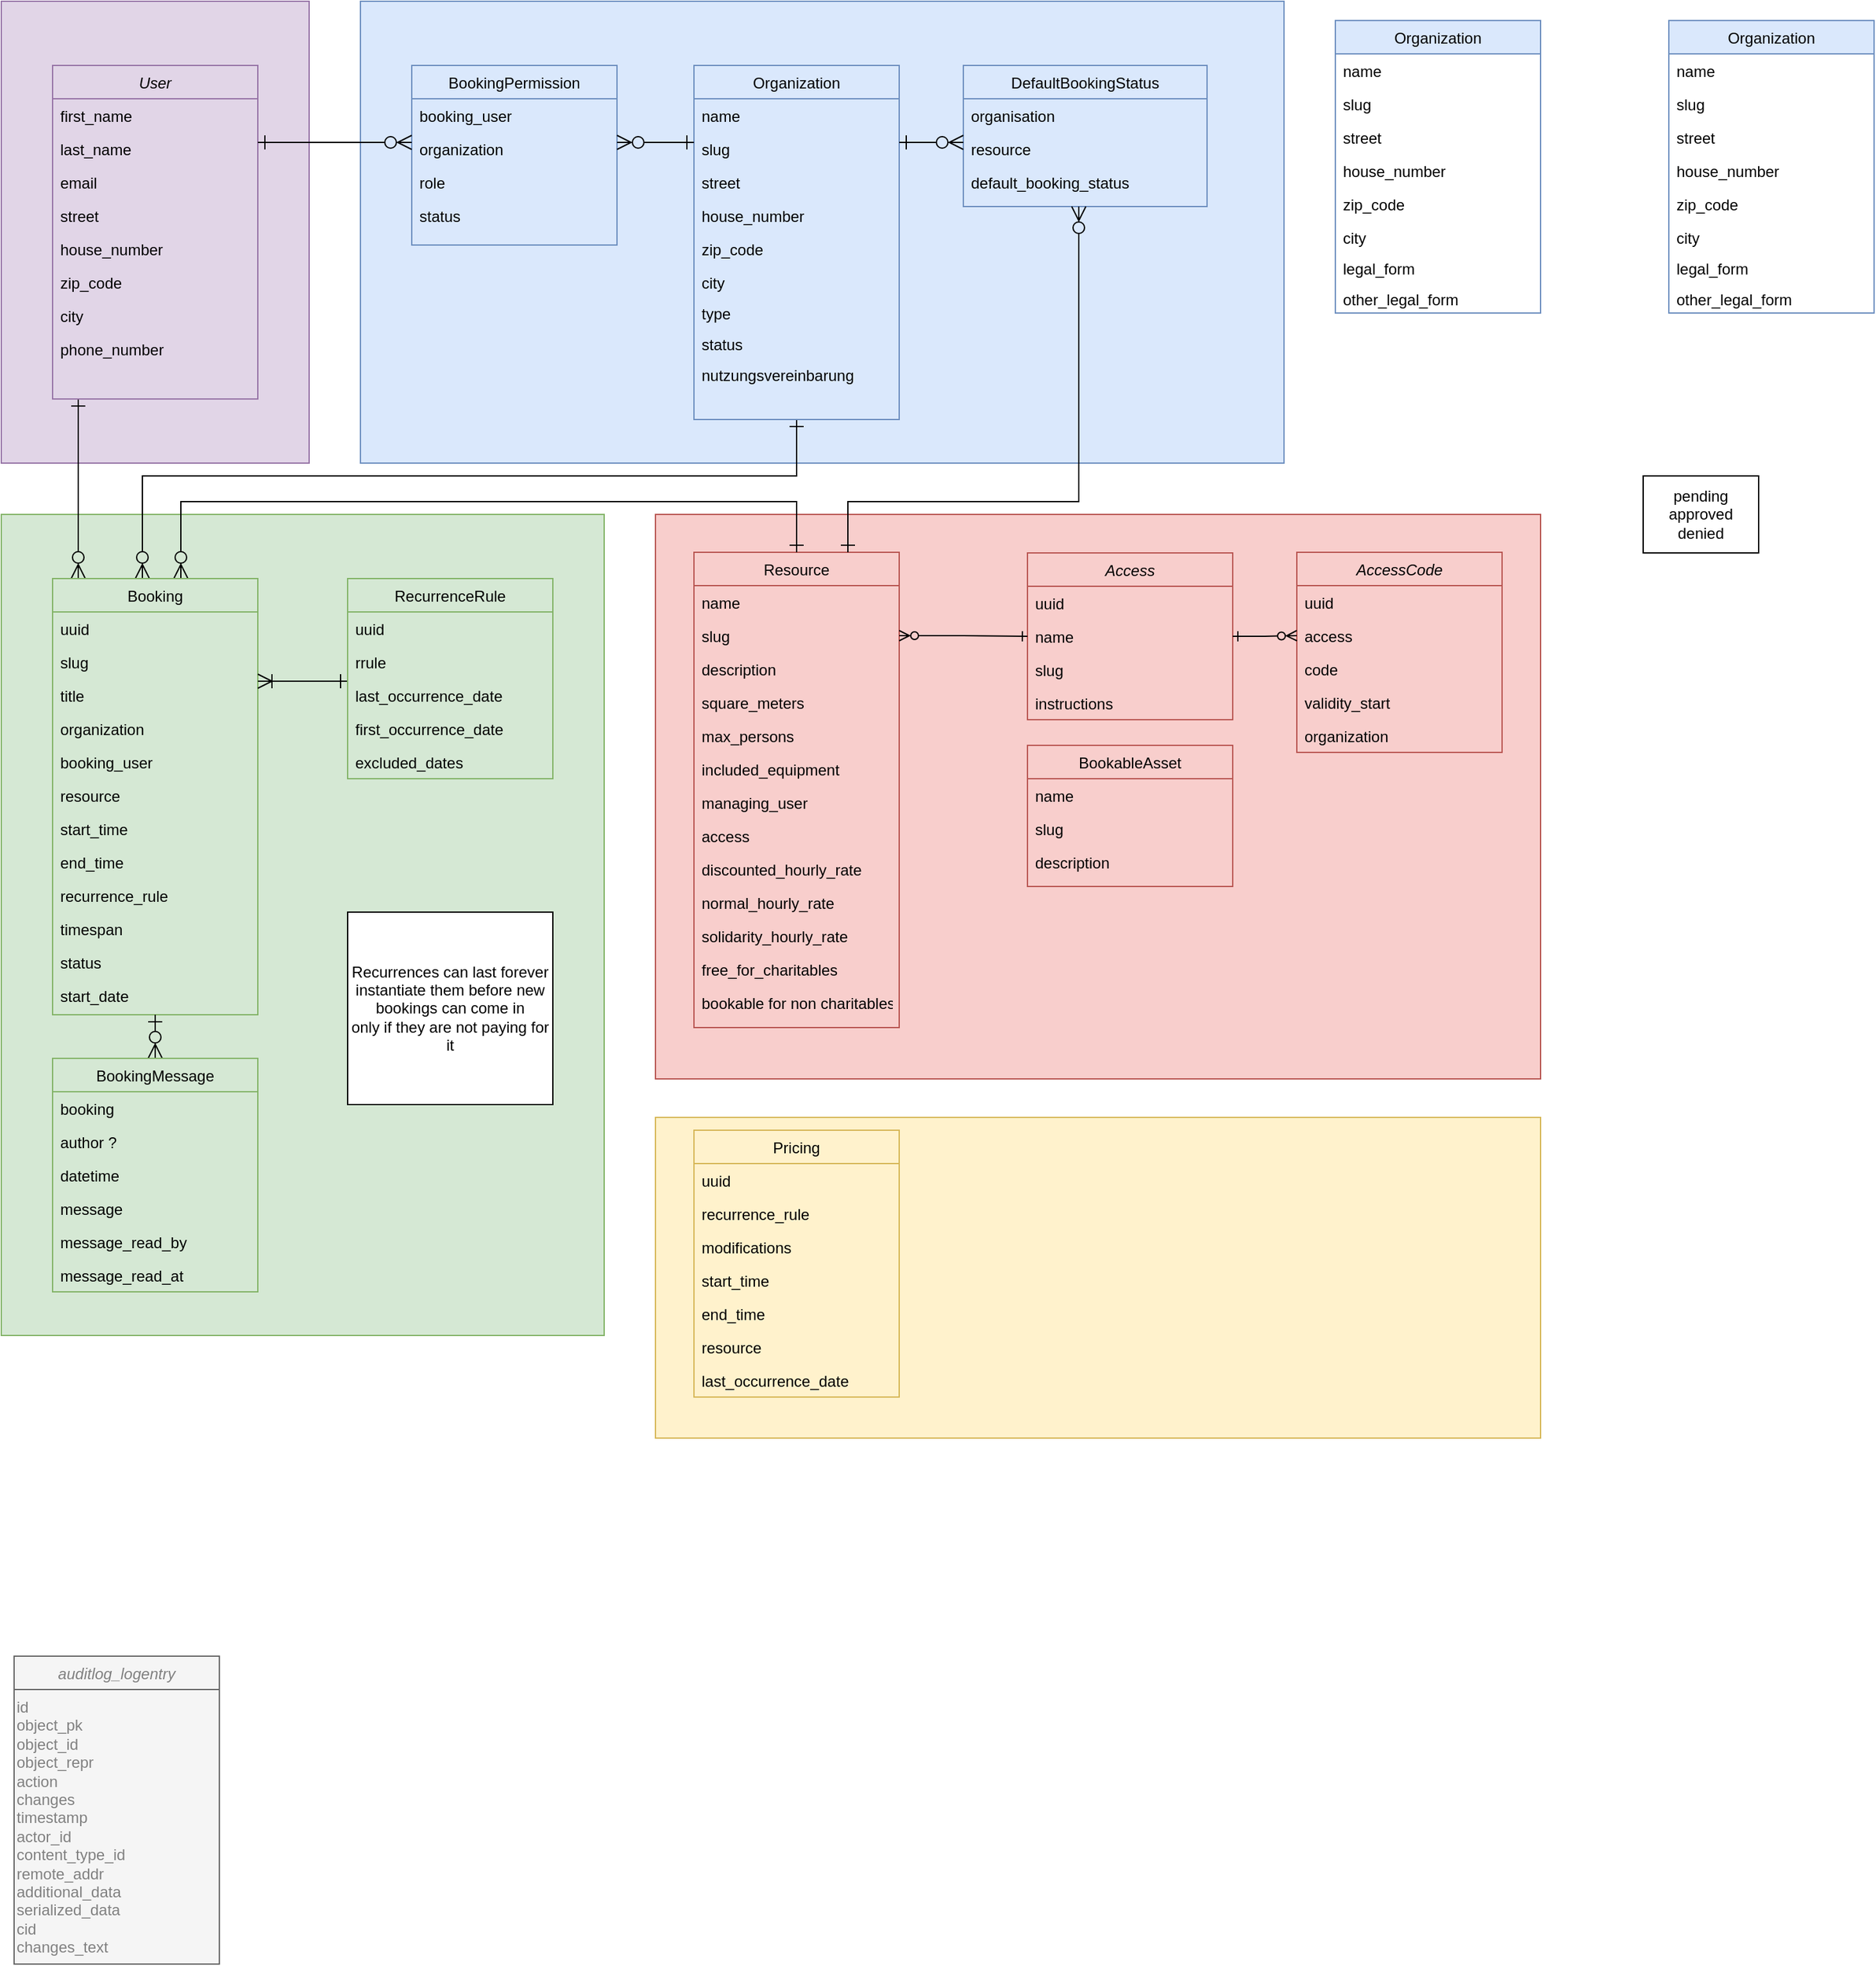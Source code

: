 <mxfile version="24.7.5">
  <diagram id="C5RBs43oDa-KdzZeNtuy" name="Page-1">
    <mxGraphModel dx="1604" dy="2012" grid="1" gridSize="10" guides="1" tooltips="1" connect="1" arrows="1" fold="1" page="1" pageScale="1" pageWidth="827" pageHeight="1169" math="0" shadow="0">
      <root>
        <mxCell id="WIyWlLk6GJQsqaUBKTNV-0" />
        <mxCell id="WIyWlLk6GJQsqaUBKTNV-1" parent="WIyWlLk6GJQsqaUBKTNV-0" />
        <mxCell id="gUlCqIXP9JMITf5L6wOI-34" value="" style="rounded=0;whiteSpace=wrap;html=1;fillColor=#dae8fc;strokeColor=#6c8ebf;" parent="WIyWlLk6GJQsqaUBKTNV-1" vertex="1">
          <mxGeometry x="360" y="-80" width="720" height="360" as="geometry" />
        </mxCell>
        <mxCell id="-uLNadK9ndLGcvB0rP6w-39" value="" style="whiteSpace=wrap;html=1;fillColor=#f8cecc;strokeColor=#b85450;" parent="WIyWlLk6GJQsqaUBKTNV-1" vertex="1">
          <mxGeometry x="590" y="320" width="690" height="440" as="geometry" />
        </mxCell>
        <mxCell id="gUlCqIXP9JMITf5L6wOI-33" value="" style="rounded=0;whiteSpace=wrap;html=1;fillColor=#e1d5e7;strokeColor=#9673a6;" parent="WIyWlLk6GJQsqaUBKTNV-1" vertex="1">
          <mxGeometry x="80" y="-80" width="240" height="360" as="geometry" />
        </mxCell>
        <mxCell id="gUlCqIXP9JMITf5L6wOI-31" value="" style="rounded=0;whiteSpace=wrap;html=1;fillColor=#d5e8d4;strokeColor=#82b366;" parent="WIyWlLk6GJQsqaUBKTNV-1" vertex="1">
          <mxGeometry x="80" y="320" width="470" height="640" as="geometry" />
        </mxCell>
        <mxCell id="dj7xR85I6lhgWHyXkmVj-39" style="edgeStyle=orthogonalEdgeStyle;rounded=0;orthogonalLoop=1;jettySize=auto;html=1;startArrow=ERone;startFill=0;endArrow=ERzeroToMany;endFill=0;endSize=9;startSize=9;" parent="WIyWlLk6GJQsqaUBKTNV-1" source="zkfFHV4jXpPFQw0GAbJ--0" target="P9tfZdVA_Q1qab-0Jz63-0" edge="1">
          <mxGeometry relative="1" as="geometry">
            <Array as="points">
              <mxPoint x="140" y="290" />
              <mxPoint x="140" y="290" />
            </Array>
            <mxPoint x="80" y="637" as="targetPoint" />
          </mxGeometry>
        </mxCell>
        <mxCell id="zkfFHV4jXpPFQw0GAbJ--0" value="User" style="swimlane;fontStyle=2;align=center;verticalAlign=top;childLayout=stackLayout;horizontal=1;startSize=26;horizontalStack=0;resizeParent=1;resizeLast=0;collapsible=1;marginBottom=0;rounded=0;shadow=0;strokeWidth=1;fillColor=#e1d5e7;strokeColor=#9673a6;" parent="WIyWlLk6GJQsqaUBKTNV-1" vertex="1">
          <mxGeometry x="120" y="-30" width="160" height="260" as="geometry">
            <mxRectangle x="230" y="140" width="160" height="26" as="alternateBounds" />
          </mxGeometry>
        </mxCell>
        <mxCell id="zkfFHV4jXpPFQw0GAbJ--1" value="first_name" style="text;align=left;verticalAlign=top;spacingLeft=4;spacingRight=4;overflow=hidden;rotatable=0;points=[[0,0.5],[1,0.5]];portConstraint=eastwest;" parent="zkfFHV4jXpPFQw0GAbJ--0" vertex="1">
          <mxGeometry y="26" width="160" height="26" as="geometry" />
        </mxCell>
        <mxCell id="zkfFHV4jXpPFQw0GAbJ--2" value="last_name" style="text;align=left;verticalAlign=top;spacingLeft=4;spacingRight=4;overflow=hidden;rotatable=0;points=[[0,0.5],[1,0.5]];portConstraint=eastwest;rounded=0;shadow=0;html=0;" parent="zkfFHV4jXpPFQw0GAbJ--0" vertex="1">
          <mxGeometry y="52" width="160" height="26" as="geometry" />
        </mxCell>
        <mxCell id="zkfFHV4jXpPFQw0GAbJ--3" value="email" style="text;align=left;verticalAlign=top;spacingLeft=4;spacingRight=4;overflow=hidden;rotatable=0;points=[[0,0.5],[1,0.5]];portConstraint=eastwest;rounded=0;shadow=0;html=0;" parent="zkfFHV4jXpPFQw0GAbJ--0" vertex="1">
          <mxGeometry y="78" width="160" height="26" as="geometry" />
        </mxCell>
        <mxCell id="gUlCqIXP9JMITf5L6wOI-23" value="street" style="text;align=left;verticalAlign=top;spacingLeft=4;spacingRight=4;overflow=hidden;rotatable=0;points=[[0,0.5],[1,0.5]];portConstraint=eastwest;rounded=0;shadow=0;html=0;" parent="zkfFHV4jXpPFQw0GAbJ--0" vertex="1">
          <mxGeometry y="104" width="160" height="26" as="geometry" />
        </mxCell>
        <mxCell id="gUlCqIXP9JMITf5L6wOI-22" value="house_number" style="text;align=left;verticalAlign=top;spacingLeft=4;spacingRight=4;overflow=hidden;rotatable=0;points=[[0,0.5],[1,0.5]];portConstraint=eastwest;rounded=0;shadow=0;html=0;" parent="zkfFHV4jXpPFQw0GAbJ--0" vertex="1">
          <mxGeometry y="130" width="160" height="26" as="geometry" />
        </mxCell>
        <mxCell id="gUlCqIXP9JMITf5L6wOI-24" value="zip_code" style="text;align=left;verticalAlign=top;spacingLeft=4;spacingRight=4;overflow=hidden;rotatable=0;points=[[0,0.5],[1,0.5]];portConstraint=eastwest;rounded=0;shadow=0;html=0;" parent="zkfFHV4jXpPFQw0GAbJ--0" vertex="1">
          <mxGeometry y="156" width="160" height="26" as="geometry" />
        </mxCell>
        <mxCell id="gUlCqIXP9JMITf5L6wOI-25" value="city" style="text;align=left;verticalAlign=top;spacingLeft=4;spacingRight=4;overflow=hidden;rotatable=0;points=[[0,0.5],[1,0.5]];portConstraint=eastwest;rounded=0;shadow=0;html=0;" parent="zkfFHV4jXpPFQw0GAbJ--0" vertex="1">
          <mxGeometry y="182" width="160" height="26" as="geometry" />
        </mxCell>
        <mxCell id="gUlCqIXP9JMITf5L6wOI-29" value="phone_number" style="text;align=left;verticalAlign=top;spacingLeft=4;spacingRight=4;overflow=hidden;rotatable=0;points=[[0,0.5],[1,0.5]];portConstraint=eastwest;rounded=0;shadow=0;html=0;" parent="zkfFHV4jXpPFQw0GAbJ--0" vertex="1">
          <mxGeometry y="208" width="160" height="26" as="geometry" />
        </mxCell>
        <mxCell id="gUlCqIXP9JMITf5L6wOI-28" style="edgeStyle=orthogonalEdgeStyle;rounded=0;orthogonalLoop=1;jettySize=auto;html=1;startArrow=ERone;startFill=0;endArrow=ERzeroToMany;endFill=0;endSize=9;startSize=9;exitX=0.5;exitY=1;exitDx=0;exitDy=0;" parent="WIyWlLk6GJQsqaUBKTNV-1" source="zkfFHV4jXpPFQw0GAbJ--17" target="P9tfZdVA_Q1qab-0Jz63-0" edge="1">
          <mxGeometry relative="1" as="geometry">
            <Array as="points">
              <mxPoint x="700" y="290" />
              <mxPoint x="190" y="290" />
            </Array>
            <mxPoint x="690" y="230" as="sourcePoint" />
            <mxPoint x="300" y="430.059" as="targetPoint" />
          </mxGeometry>
        </mxCell>
        <mxCell id="zkfFHV4jXpPFQw0GAbJ--17" value="Organization" style="swimlane;fontStyle=0;align=center;verticalAlign=top;childLayout=stackLayout;horizontal=1;startSize=26;horizontalStack=0;resizeParent=1;resizeLast=0;collapsible=1;marginBottom=0;rounded=0;shadow=0;strokeWidth=1;fillColor=#dae8fc;strokeColor=#6c8ebf;" parent="WIyWlLk6GJQsqaUBKTNV-1" vertex="1">
          <mxGeometry x="620" y="-30" width="160" height="276" as="geometry">
            <mxRectangle x="550" y="140" width="160" height="26" as="alternateBounds" />
          </mxGeometry>
        </mxCell>
        <mxCell id="zkfFHV4jXpPFQw0GAbJ--18" value="name" style="text;align=left;verticalAlign=top;spacingLeft=4;spacingRight=4;overflow=hidden;rotatable=0;points=[[0,0.5],[1,0.5]];portConstraint=eastwest;" parent="zkfFHV4jXpPFQw0GAbJ--17" vertex="1">
          <mxGeometry y="26" width="160" height="26" as="geometry" />
        </mxCell>
        <mxCell id="zkfFHV4jXpPFQw0GAbJ--19" value="slug" style="text;align=left;verticalAlign=top;spacingLeft=4;spacingRight=4;overflow=hidden;rotatable=0;points=[[0,0.5],[1,0.5]];portConstraint=eastwest;rounded=0;shadow=0;html=0;" parent="zkfFHV4jXpPFQw0GAbJ--17" vertex="1">
          <mxGeometry y="52" width="160" height="26" as="geometry" />
        </mxCell>
        <mxCell id="zkfFHV4jXpPFQw0GAbJ--20" value="street" style="text;align=left;verticalAlign=top;spacingLeft=4;spacingRight=4;overflow=hidden;rotatable=0;points=[[0,0.5],[1,0.5]];portConstraint=eastwest;rounded=0;shadow=0;html=0;" parent="zkfFHV4jXpPFQw0GAbJ--17" vertex="1">
          <mxGeometry y="78" width="160" height="26" as="geometry" />
        </mxCell>
        <mxCell id="zkfFHV4jXpPFQw0GAbJ--21" value="house_number" style="text;align=left;verticalAlign=top;spacingLeft=4;spacingRight=4;overflow=hidden;rotatable=0;points=[[0,0.5],[1,0.5]];portConstraint=eastwest;rounded=0;shadow=0;html=0;" parent="zkfFHV4jXpPFQw0GAbJ--17" vertex="1">
          <mxGeometry y="104" width="160" height="26" as="geometry" />
        </mxCell>
        <mxCell id="zkfFHV4jXpPFQw0GAbJ--22" value="zip_code" style="text;align=left;verticalAlign=top;spacingLeft=4;spacingRight=4;overflow=hidden;rotatable=0;points=[[0,0.5],[1,0.5]];portConstraint=eastwest;rounded=0;shadow=0;html=0;" parent="zkfFHV4jXpPFQw0GAbJ--17" vertex="1">
          <mxGeometry y="130" width="160" height="26" as="geometry" />
        </mxCell>
        <mxCell id="zkfFHV4jXpPFQw0GAbJ--24" value="city" style="text;align=left;verticalAlign=top;spacingLeft=4;spacingRight=4;overflow=hidden;rotatable=0;points=[[0,0.5],[1,0.5]];portConstraint=eastwest;" parent="zkfFHV4jXpPFQw0GAbJ--17" vertex="1">
          <mxGeometry y="156" width="160" height="24" as="geometry" />
        </mxCell>
        <mxCell id="gUlCqIXP9JMITf5L6wOI-27" value="type" style="text;align=left;verticalAlign=top;spacingLeft=4;spacingRight=4;overflow=hidden;rotatable=0;points=[[0,0.5],[1,0.5]];portConstraint=eastwest;" parent="zkfFHV4jXpPFQw0GAbJ--17" vertex="1">
          <mxGeometry y="180" width="160" height="24" as="geometry" />
        </mxCell>
        <mxCell id="fr3Y-sPQw4IuHYkbtV4q-29" value="status" style="text;align=left;verticalAlign=top;spacingLeft=4;spacingRight=4;overflow=hidden;rotatable=0;points=[[0,0.5],[1,0.5]];portConstraint=eastwest;" parent="zkfFHV4jXpPFQw0GAbJ--17" vertex="1">
          <mxGeometry y="204" width="160" height="24" as="geometry" />
        </mxCell>
        <mxCell id="fr3Y-sPQw4IuHYkbtV4q-41" value="nutzungsvereinbarung" style="text;align=left;verticalAlign=top;spacingLeft=4;spacingRight=4;overflow=hidden;rotatable=0;points=[[0,0.5],[1,0.5]];portConstraint=eastwest;" parent="zkfFHV4jXpPFQw0GAbJ--17" vertex="1">
          <mxGeometry y="228" width="160" height="24" as="geometry" />
        </mxCell>
        <mxCell id="dj7xR85I6lhgWHyXkmVj-20" value="Resource" style="swimlane;fontStyle=0;align=center;verticalAlign=top;childLayout=stackLayout;horizontal=1;startSize=26;horizontalStack=0;resizeParent=1;resizeLast=0;collapsible=1;marginBottom=0;rounded=0;shadow=0;strokeWidth=1;fillColor=#f8cecc;strokeColor=#b85450;" parent="WIyWlLk6GJQsqaUBKTNV-1" vertex="1">
          <mxGeometry x="620" y="349.5" width="160" height="370.5" as="geometry">
            <mxRectangle x="600" y="599" width="160" height="26" as="alternateBounds" />
          </mxGeometry>
        </mxCell>
        <mxCell id="dj7xR85I6lhgWHyXkmVj-21" value="name" style="text;align=left;verticalAlign=top;spacingLeft=4;spacingRight=4;overflow=hidden;rotatable=0;points=[[0,0.5],[1,0.5]];portConstraint=eastwest;" parent="dj7xR85I6lhgWHyXkmVj-20" vertex="1">
          <mxGeometry y="26" width="160" height="26" as="geometry" />
        </mxCell>
        <mxCell id="dj7xR85I6lhgWHyXkmVj-22" value="slug" style="text;align=left;verticalAlign=top;spacingLeft=4;spacingRight=4;overflow=hidden;rotatable=0;points=[[0,0.5],[1,0.5]];portConstraint=eastwest;rounded=0;shadow=0;html=0;" parent="dj7xR85I6lhgWHyXkmVj-20" vertex="1">
          <mxGeometry y="52" width="160" height="26" as="geometry" />
        </mxCell>
        <mxCell id="dj7xR85I6lhgWHyXkmVj-23" value="description" style="text;align=left;verticalAlign=top;spacingLeft=4;spacingRight=4;overflow=hidden;rotatable=0;points=[[0,0.5],[1,0.5]];portConstraint=eastwest;rounded=0;shadow=0;html=0;" parent="dj7xR85I6lhgWHyXkmVj-20" vertex="1">
          <mxGeometry y="78" width="160" height="26" as="geometry" />
        </mxCell>
        <mxCell id="dj7xR85I6lhgWHyXkmVj-24" value="square_meters" style="text;align=left;verticalAlign=top;spacingLeft=4;spacingRight=4;overflow=hidden;rotatable=0;points=[[0,0.5],[1,0.5]];portConstraint=eastwest;rounded=0;shadow=0;html=0;" parent="dj7xR85I6lhgWHyXkmVj-20" vertex="1">
          <mxGeometry y="104" width="160" height="26" as="geometry" />
        </mxCell>
        <mxCell id="dj7xR85I6lhgWHyXkmVj-25" value="max_persons" style="text;align=left;verticalAlign=top;spacingLeft=4;spacingRight=4;overflow=hidden;rotatable=0;points=[[0,0.5],[1,0.5]];portConstraint=eastwest;rounded=0;shadow=0;html=0;" parent="dj7xR85I6lhgWHyXkmVj-20" vertex="1">
          <mxGeometry y="130" width="160" height="26" as="geometry" />
        </mxCell>
        <mxCell id="dj7xR85I6lhgWHyXkmVj-28" value="included_equipment" style="text;align=left;verticalAlign=top;spacingLeft=4;spacingRight=4;overflow=hidden;rotatable=0;points=[[0,0.5],[1,0.5]];portConstraint=eastwest;rounded=0;shadow=0;html=0;" parent="dj7xR85I6lhgWHyXkmVj-20" vertex="1">
          <mxGeometry y="156" width="160" height="26" as="geometry" />
        </mxCell>
        <mxCell id="-uLNadK9ndLGcvB0rP6w-21" value="managing_user" style="text;align=left;verticalAlign=top;spacingLeft=4;spacingRight=4;overflow=hidden;rotatable=0;points=[[0,0.5],[1,0.5]];portConstraint=eastwest;rounded=0;shadow=0;html=0;" parent="dj7xR85I6lhgWHyXkmVj-20" vertex="1">
          <mxGeometry y="182" width="160" height="26" as="geometry" />
        </mxCell>
        <mxCell id="rxRnAsuAhRizY2Do72dV-26" value="access" style="text;align=left;verticalAlign=top;spacingLeft=4;spacingRight=4;overflow=hidden;rotatable=0;points=[[0,0.5],[1,0.5]];portConstraint=eastwest;rounded=0;shadow=0;html=0;" parent="dj7xR85I6lhgWHyXkmVj-20" vertex="1">
          <mxGeometry y="208" width="160" height="26" as="geometry" />
        </mxCell>
        <mxCell id="4ImAAEsBANH0iSqSUmN2-31" value="discounted_hourly_rate" style="text;align=left;verticalAlign=top;spacingLeft=4;spacingRight=4;overflow=hidden;rotatable=0;points=[[0,0.5],[1,0.5]];portConstraint=eastwest;rounded=0;shadow=0;html=0;" parent="dj7xR85I6lhgWHyXkmVj-20" vertex="1">
          <mxGeometry y="234" width="160" height="26" as="geometry" />
        </mxCell>
        <mxCell id="4ImAAEsBANH0iSqSUmN2-30" value="normal_hourly_rate" style="text;align=left;verticalAlign=top;spacingLeft=4;spacingRight=4;overflow=hidden;rotatable=0;points=[[0,0.5],[1,0.5]];portConstraint=eastwest;rounded=0;shadow=0;html=0;" parent="dj7xR85I6lhgWHyXkmVj-20" vertex="1">
          <mxGeometry y="260" width="160" height="26" as="geometry" />
        </mxCell>
        <mxCell id="4ImAAEsBANH0iSqSUmN2-29" value="solidarity_hourly_rate" style="text;align=left;verticalAlign=top;spacingLeft=4;spacingRight=4;overflow=hidden;rotatable=0;points=[[0,0.5],[1,0.5]];portConstraint=eastwest;rounded=0;shadow=0;html=0;" parent="dj7xR85I6lhgWHyXkmVj-20" vertex="1">
          <mxGeometry y="286" width="160" height="26" as="geometry" />
        </mxCell>
        <mxCell id="4ImAAEsBANH0iSqSUmN2-33" value="free_for_charitables" style="text;align=left;verticalAlign=top;spacingLeft=4;spacingRight=4;overflow=hidden;rotatable=0;points=[[0,0.5],[1,0.5]];portConstraint=eastwest;rounded=0;shadow=0;html=0;" parent="dj7xR85I6lhgWHyXkmVj-20" vertex="1">
          <mxGeometry y="312" width="160" height="26" as="geometry" />
        </mxCell>
        <mxCell id="4ImAAEsBANH0iSqSUmN2-34" value="bookable for non charitables" style="text;align=left;verticalAlign=top;spacingLeft=4;spacingRight=4;overflow=hidden;rotatable=0;points=[[0,0.5],[1,0.5]];portConstraint=eastwest;rounded=0;shadow=0;html=0;" parent="dj7xR85I6lhgWHyXkmVj-20" vertex="1">
          <mxGeometry y="338" width="160" height="26" as="geometry" />
        </mxCell>
        <mxCell id="dj7xR85I6lhgWHyXkmVj-30" style="edgeStyle=orthogonalEdgeStyle;rounded=0;orthogonalLoop=1;jettySize=auto;html=1;startArrow=ERzeroToMany;startFill=0;endArrow=ERone;endFill=0;endSize=9;startSize=9;" parent="WIyWlLk6GJQsqaUBKTNV-1" source="P9tfZdVA_Q1qab-0Jz63-0" target="dj7xR85I6lhgWHyXkmVj-20" edge="1">
          <mxGeometry relative="1" as="geometry">
            <mxPoint x="480" y="689" as="sourcePoint" />
            <Array as="points">
              <mxPoint x="220" y="310" />
            </Array>
            <mxPoint x="920" y="-70" as="targetPoint" />
          </mxGeometry>
        </mxCell>
        <mxCell id="16" value="auditlog_logentry" style="swimlane;fontStyle=2;align=center;verticalAlign=top;childLayout=stackLayout;horizontal=1;startSize=26;horizontalStack=0;resizeParent=1;resizeLast=0;collapsible=1;marginBottom=0;rounded=0;shadow=0;strokeWidth=1;fillColor=#f5f5f5;strokeColor=#666666;fontColor=#808080;" parent="WIyWlLk6GJQsqaUBKTNV-1" vertex="1">
          <mxGeometry x="90" y="1210" width="160" height="240" as="geometry">
            <mxRectangle x="230" y="140" width="160" height="26" as="alternateBounds" />
          </mxGeometry>
        </mxCell>
        <mxCell id="20" value="id&#xa;object_pk&#xa;object_id&#xa;object_repr&#xa;action&#xa;changes&#xa;timestamp&#xa;actor_id&#xa;content_type_id&#xa;remote_addr&#xa;additional_data&#xa;serialized_data&#xa;cid&#xa;changes_text" style="text;whiteSpace=wrap;fillColor=#f5f5f5;fontColor=#808080;strokeColor=#666666;" parent="16" vertex="1">
          <mxGeometry y="26" width="160" height="214" as="geometry" />
        </mxCell>
        <mxCell id="P9tfZdVA_Q1qab-0Jz63-0" value="Booking" style="swimlane;fontStyle=0;align=center;verticalAlign=top;childLayout=stackLayout;horizontal=1;startSize=26;horizontalStack=0;resizeParent=1;resizeLast=0;collapsible=1;marginBottom=0;rounded=0;shadow=0;strokeWidth=1;fillColor=#d5e8d4;strokeColor=#82b366;" parent="WIyWlLk6GJQsqaUBKTNV-1" vertex="1">
          <mxGeometry x="120" y="370" width="160" height="340" as="geometry">
            <mxRectangle x="550" y="140" width="160" height="26" as="alternateBounds" />
          </mxGeometry>
        </mxCell>
        <mxCell id="P9tfZdVA_Q1qab-0Jz63-1" value="uuid" style="text;align=left;verticalAlign=top;spacingLeft=4;spacingRight=4;overflow=hidden;rotatable=0;points=[[0,0.5],[1,0.5]];portConstraint=eastwest;" parent="P9tfZdVA_Q1qab-0Jz63-0" vertex="1">
          <mxGeometry y="26" width="160" height="26" as="geometry" />
        </mxCell>
        <mxCell id="162lV3v6BoIrxy8x_6K8-25" value="slug" style="text;align=left;verticalAlign=top;spacingLeft=4;spacingRight=4;overflow=hidden;rotatable=0;points=[[0,0.5],[1,0.5]];portConstraint=eastwest;" parent="P9tfZdVA_Q1qab-0Jz63-0" vertex="1">
          <mxGeometry y="52" width="160" height="26" as="geometry" />
        </mxCell>
        <mxCell id="P9tfZdVA_Q1qab-0Jz63-2" value="title" style="text;align=left;verticalAlign=top;spacingLeft=4;spacingRight=4;overflow=hidden;rotatable=0;points=[[0,0.5],[1,0.5]];portConstraint=eastwest;" parent="P9tfZdVA_Q1qab-0Jz63-0" vertex="1">
          <mxGeometry y="78" width="160" height="26" as="geometry" />
        </mxCell>
        <mxCell id="P9tfZdVA_Q1qab-0Jz63-3" value="organization" style="text;align=left;verticalAlign=top;spacingLeft=4;spacingRight=4;overflow=hidden;rotatable=0;points=[[0,0.5],[1,0.5]];portConstraint=eastwest;" parent="P9tfZdVA_Q1qab-0Jz63-0" vertex="1">
          <mxGeometry y="104" width="160" height="26" as="geometry" />
        </mxCell>
        <mxCell id="P9tfZdVA_Q1qab-0Jz63-4" value="booking_user" style="text;align=left;verticalAlign=top;spacingLeft=4;spacingRight=4;overflow=hidden;rotatable=0;points=[[0,0.5],[1,0.5]];portConstraint=eastwest;" parent="P9tfZdVA_Q1qab-0Jz63-0" vertex="1">
          <mxGeometry y="130" width="160" height="26" as="geometry" />
        </mxCell>
        <mxCell id="DHsyRq-7OZb0GiJfyIvF-25" value="resource" style="text;align=left;verticalAlign=top;spacingLeft=4;spacingRight=4;overflow=hidden;rotatable=0;points=[[0,0.5],[1,0.5]];portConstraint=eastwest;" parent="P9tfZdVA_Q1qab-0Jz63-0" vertex="1">
          <mxGeometry y="156" width="160" height="26" as="geometry" />
        </mxCell>
        <mxCell id="DHsyRq-7OZb0GiJfyIvF-22" value="start_time" style="text;align=left;verticalAlign=top;spacingLeft=4;spacingRight=4;overflow=hidden;rotatable=0;points=[[0,0.5],[1,0.5]];portConstraint=eastwest;" parent="P9tfZdVA_Q1qab-0Jz63-0" vertex="1">
          <mxGeometry y="182" width="160" height="26" as="geometry" />
        </mxCell>
        <mxCell id="DHsyRq-7OZb0GiJfyIvF-28" value="end_time" style="text;align=left;verticalAlign=top;spacingLeft=4;spacingRight=4;overflow=hidden;rotatable=0;points=[[0,0.5],[1,0.5]];portConstraint=eastwest;" parent="P9tfZdVA_Q1qab-0Jz63-0" vertex="1">
          <mxGeometry y="208" width="160" height="26" as="geometry" />
        </mxCell>
        <mxCell id="DHsyRq-7OZb0GiJfyIvF-27" value="recurrence_rule" style="text;align=left;verticalAlign=top;spacingLeft=4;spacingRight=4;overflow=hidden;rotatable=0;points=[[0,0.5],[1,0.5]];portConstraint=eastwest;" parent="P9tfZdVA_Q1qab-0Jz63-0" vertex="1">
          <mxGeometry y="234" width="160" height="26" as="geometry" />
        </mxCell>
        <mxCell id="P9tfZdVA_Q1qab-0Jz63-12" value="timespan" style="text;align=left;verticalAlign=top;spacingLeft=4;spacingRight=4;overflow=hidden;rotatable=0;points=[[0,0.5],[1,0.5]];portConstraint=eastwest;rounded=0;shadow=0;html=0;" parent="P9tfZdVA_Q1qab-0Jz63-0" vertex="1">
          <mxGeometry y="260" width="160" height="26" as="geometry" />
        </mxCell>
        <mxCell id="P9tfZdVA_Q1qab-0Jz63-16" value="status&#xa;" style="text;align=left;verticalAlign=top;spacingLeft=4;spacingRight=4;overflow=hidden;rotatable=0;points=[[0,0.5],[1,0.5]];portConstraint=eastwest;rounded=0;shadow=0;html=0;" parent="P9tfZdVA_Q1qab-0Jz63-0" vertex="1">
          <mxGeometry y="286" width="160" height="26" as="geometry" />
        </mxCell>
        <mxCell id="162lV3v6BoIrxy8x_6K8-20" value="start_date" style="text;align=left;verticalAlign=top;spacingLeft=4;spacingRight=4;overflow=hidden;rotatable=0;points=[[0,0.5],[1,0.5]];portConstraint=eastwest;rounded=0;shadow=0;html=0;" parent="P9tfZdVA_Q1qab-0Jz63-0" vertex="1">
          <mxGeometry y="312" width="160" height="26" as="geometry" />
        </mxCell>
        <mxCell id="14" style="edgeStyle=orthogonalEdgeStyle;rounded=0;orthogonalLoop=1;jettySize=auto;html=1;startArrow=ERzeroToMany;startFill=0;endArrow=ERone;endFill=0;endSize=9;startSize=9;" parent="WIyWlLk6GJQsqaUBKTNV-1" source="dj7xR85I6lhgWHyXkmVj-100" target="P9tfZdVA_Q1qab-0Jz63-0" edge="1">
          <mxGeometry relative="1" as="geometry">
            <mxPoint x="480" y="706.41" as="sourcePoint" />
            <mxPoint x="636.16" y="330.0" as="targetPoint" />
            <Array as="points">
              <mxPoint x="180" y="630" />
              <mxPoint x="180" y="630" />
            </Array>
          </mxGeometry>
        </mxCell>
        <mxCell id="gUlCqIXP9JMITf5L6wOI-32" value="" style="edgeStyle=orthogonalEdgeStyle;rounded=0;orthogonalLoop=1;jettySize=auto;html=1;startArrow=ERoneToMany;startFill=0;endArrow=ERone;endFill=0;endSize=9;startSize=9;" parent="WIyWlLk6GJQsqaUBKTNV-1" source="P9tfZdVA_Q1qab-0Jz63-0" target="rxRnAsuAhRizY2Do72dV-41" edge="1">
          <mxGeometry relative="1" as="geometry">
            <mxPoint x="480" y="715" as="sourcePoint" />
            <mxPoint x="360" y="565" as="targetPoint" />
            <Array as="points">
              <mxPoint x="300" y="450" />
              <mxPoint x="300" y="450" />
            </Array>
          </mxGeometry>
        </mxCell>
        <mxCell id="dj7xR85I6lhgWHyXkmVj-100" value="BookingMessage" style="swimlane;fontStyle=0;align=center;verticalAlign=top;childLayout=stackLayout;horizontal=1;startSize=26;horizontalStack=0;resizeParent=1;resizeLast=0;collapsible=1;marginBottom=0;rounded=0;shadow=0;strokeWidth=1;fillColor=#d5e8d4;strokeColor=#82b366;" parent="WIyWlLk6GJQsqaUBKTNV-1" vertex="1">
          <mxGeometry x="120" y="744" width="160" height="182" as="geometry">
            <mxRectangle x="550" y="140" width="160" height="26" as="alternateBounds" />
          </mxGeometry>
        </mxCell>
        <mxCell id="dj7xR85I6lhgWHyXkmVj-101" value="booking" style="text;align=left;verticalAlign=top;spacingLeft=4;spacingRight=4;overflow=hidden;rotatable=0;points=[[0,0.5],[1,0.5]];portConstraint=eastwest;" parent="dj7xR85I6lhgWHyXkmVj-100" vertex="1">
          <mxGeometry y="26" width="160" height="26" as="geometry" />
        </mxCell>
        <mxCell id="dj7xR85I6lhgWHyXkmVj-102" value="author ?" style="text;align=left;verticalAlign=top;spacingLeft=4;spacingRight=4;overflow=hidden;rotatable=0;points=[[0,0.5],[1,0.5]];portConstraint=eastwest;rounded=0;shadow=0;html=0;" parent="dj7xR85I6lhgWHyXkmVj-100" vertex="1">
          <mxGeometry y="52" width="160" height="26" as="geometry" />
        </mxCell>
        <mxCell id="dj7xR85I6lhgWHyXkmVj-103" value="datetime" style="text;align=left;verticalAlign=top;spacingLeft=4;spacingRight=4;overflow=hidden;rotatable=0;points=[[0,0.5],[1,0.5]];portConstraint=eastwest;rounded=0;shadow=0;html=0;" parent="dj7xR85I6lhgWHyXkmVj-100" vertex="1">
          <mxGeometry y="78" width="160" height="26" as="geometry" />
        </mxCell>
        <mxCell id="dj7xR85I6lhgWHyXkmVj-104" value="message" style="text;align=left;verticalAlign=top;spacingLeft=4;spacingRight=4;overflow=hidden;rotatable=0;points=[[0,0.5],[1,0.5]];portConstraint=eastwest;rounded=0;shadow=0;html=0;" parent="dj7xR85I6lhgWHyXkmVj-100" vertex="1">
          <mxGeometry y="104" width="160" height="26" as="geometry" />
        </mxCell>
        <mxCell id="162lV3v6BoIrxy8x_6K8-24" value="message_read_by" style="text;align=left;verticalAlign=top;spacingLeft=4;spacingRight=4;overflow=hidden;rotatable=0;points=[[0,0.5],[1,0.5]];portConstraint=eastwest;rounded=0;shadow=0;html=0;" parent="dj7xR85I6lhgWHyXkmVj-100" vertex="1">
          <mxGeometry y="130" width="160" height="26" as="geometry" />
        </mxCell>
        <mxCell id="162lV3v6BoIrxy8x_6K8-27" value="message_read_at" style="text;align=left;verticalAlign=top;spacingLeft=4;spacingRight=4;overflow=hidden;rotatable=0;points=[[0,0.5],[1,0.5]];portConstraint=eastwest;rounded=0;shadow=0;html=0;" parent="dj7xR85I6lhgWHyXkmVj-100" vertex="1">
          <mxGeometry y="156" width="160" height="26" as="geometry" />
        </mxCell>
        <mxCell id="-uLNadK9ndLGcvB0rP6w-27" value="DefaultBookingStatus" style="swimlane;fontStyle=0;align=center;verticalAlign=top;childLayout=stackLayout;horizontal=1;startSize=26;horizontalStack=0;resizeParent=1;resizeLast=0;collapsible=1;marginBottom=0;rounded=0;shadow=0;strokeWidth=1;fillColor=#dae8fc;strokeColor=#6c8ebf;" parent="WIyWlLk6GJQsqaUBKTNV-1" vertex="1">
          <mxGeometry x="830" y="-30" width="190" height="110" as="geometry">
            <mxRectangle x="550" y="140" width="160" height="26" as="alternateBounds" />
          </mxGeometry>
        </mxCell>
        <mxCell id="-uLNadK9ndLGcvB0rP6w-28" value="organisation" style="text;align=left;verticalAlign=top;spacingLeft=4;spacingRight=4;overflow=hidden;rotatable=0;points=[[0,0.5],[1,0.5]];portConstraint=eastwest;" parent="-uLNadK9ndLGcvB0rP6w-27" vertex="1">
          <mxGeometry y="26" width="190" height="26" as="geometry" />
        </mxCell>
        <mxCell id="-uLNadK9ndLGcvB0rP6w-29" value="resource" style="text;align=left;verticalAlign=top;spacingLeft=4;spacingRight=4;overflow=hidden;rotatable=0;points=[[0,0.5],[1,0.5]];portConstraint=eastwest;rounded=0;shadow=0;html=0;" parent="-uLNadK9ndLGcvB0rP6w-27" vertex="1">
          <mxGeometry y="52" width="190" height="26" as="geometry" />
        </mxCell>
        <mxCell id="NxDr_np-HnYLJz2wNENO-20" value="default_booking_status" style="text;align=left;verticalAlign=top;spacingLeft=4;spacingRight=4;overflow=hidden;rotatable=0;points=[[0,0.5],[1,0.5]];portConstraint=eastwest;rounded=0;shadow=0;html=0;" parent="-uLNadK9ndLGcvB0rP6w-27" vertex="1">
          <mxGeometry y="78" width="190" height="26" as="geometry" />
        </mxCell>
        <mxCell id="-uLNadK9ndLGcvB0rP6w-36" style="edgeStyle=orthogonalEdgeStyle;rounded=0;orthogonalLoop=1;jettySize=auto;html=1;startArrow=ERzeroToMany;startFill=0;endArrow=ERone;endFill=0;strokeWidth=1;endSize=9;startSize=9;" parent="WIyWlLk6GJQsqaUBKTNV-1" source="-uLNadK9ndLGcvB0rP6w-27" target="zkfFHV4jXpPFQw0GAbJ--17" edge="1">
          <mxGeometry relative="1" as="geometry">
            <Array as="points">
              <mxPoint x="800" y="30" />
              <mxPoint x="800" y="30" />
            </Array>
          </mxGeometry>
        </mxCell>
        <mxCell id="-uLNadK9ndLGcvB0rP6w-37" style="edgeStyle=orthogonalEdgeStyle;rounded=0;orthogonalLoop=1;jettySize=auto;html=1;startArrow=ERone;startFill=0;endArrow=ERzeroToMany;endFill=0;strokeWidth=1;curved=0;endSize=9;startSize=9;" parent="WIyWlLk6GJQsqaUBKTNV-1" source="dj7xR85I6lhgWHyXkmVj-20" target="-uLNadK9ndLGcvB0rP6w-27" edge="1">
          <mxGeometry relative="1" as="geometry">
            <mxPoint x="1190" y="20" as="sourcePoint" />
            <mxPoint x="1020" y="20" as="targetPoint" />
            <Array as="points">
              <mxPoint x="740" y="310" />
              <mxPoint x="920" y="310" />
            </Array>
          </mxGeometry>
        </mxCell>
        <mxCell id="-uLNadK9ndLGcvB0rP6w-41" value="BookingPermission" style="swimlane;fontStyle=0;align=center;verticalAlign=top;childLayout=stackLayout;horizontal=1;startSize=26;horizontalStack=0;resizeParent=1;resizeLast=0;collapsible=1;marginBottom=0;rounded=0;shadow=0;strokeWidth=1;fillColor=#dae8fc;strokeColor=#6c8ebf;" parent="WIyWlLk6GJQsqaUBKTNV-1" vertex="1">
          <mxGeometry x="400" y="-30" width="160" height="140" as="geometry">
            <mxRectangle x="550" y="140" width="160" height="26" as="alternateBounds" />
          </mxGeometry>
        </mxCell>
        <mxCell id="-uLNadK9ndLGcvB0rP6w-42" value="booking_user" style="text;align=left;verticalAlign=top;spacingLeft=4;spacingRight=4;overflow=hidden;rotatable=0;points=[[0,0.5],[1,0.5]];portConstraint=eastwest;" parent="-uLNadK9ndLGcvB0rP6w-41" vertex="1">
          <mxGeometry y="26" width="160" height="26" as="geometry" />
        </mxCell>
        <mxCell id="-uLNadK9ndLGcvB0rP6w-43" value="organization" style="text;align=left;verticalAlign=top;spacingLeft=4;spacingRight=4;overflow=hidden;rotatable=0;points=[[0,0.5],[1,0.5]];portConstraint=eastwest;rounded=0;shadow=0;html=0;" parent="-uLNadK9ndLGcvB0rP6w-41" vertex="1">
          <mxGeometry y="52" width="160" height="26" as="geometry" />
        </mxCell>
        <mxCell id="-uLNadK9ndLGcvB0rP6w-44" value="role" style="text;align=left;verticalAlign=top;spacingLeft=4;spacingRight=4;overflow=hidden;rotatable=0;points=[[0,0.5],[1,0.5]];portConstraint=eastwest;rounded=0;shadow=0;html=0;" parent="-uLNadK9ndLGcvB0rP6w-41" vertex="1">
          <mxGeometry y="78" width="160" height="26" as="geometry" />
        </mxCell>
        <object label="status" Kommentar="requestet, acceptet, revoked" placeholders="1" id="comment">
          <mxCell style="text;align=left;verticalAlign=top;spacingLeft=4;spacingRight=4;overflow=hidden;rotatable=0;points=[[0,0.5],[1,0.5]];portConstraint=eastwest;rounded=0;shadow=0;html=0;" parent="-uLNadK9ndLGcvB0rP6w-41" vertex="1">
            <mxGeometry y="104" width="160" height="26" as="geometry" />
          </mxCell>
        </object>
        <mxCell id="-uLNadK9ndLGcvB0rP6w-50" style="edgeStyle=orthogonalEdgeStyle;rounded=0;orthogonalLoop=1;jettySize=auto;html=1;startArrow=ERone;startFill=0;endSize=9;startSize=9;endArrow=ERzeroToMany;endFill=0;" parent="WIyWlLk6GJQsqaUBKTNV-1" source="zkfFHV4jXpPFQw0GAbJ--0" target="-uLNadK9ndLGcvB0rP6w-41" edge="1">
          <mxGeometry relative="1" as="geometry">
            <Array as="points">
              <mxPoint x="320" y="30" />
              <mxPoint x="320" y="30" />
            </Array>
          </mxGeometry>
        </mxCell>
        <mxCell id="-uLNadK9ndLGcvB0rP6w-51" style="edgeStyle=orthogonalEdgeStyle;rounded=0;orthogonalLoop=1;jettySize=auto;html=1;startArrow=ERzeroToMany;startFill=0;endArrow=ERone;endFill=0;endSize=9;startSize=9;" parent="WIyWlLk6GJQsqaUBKTNV-1" source="-uLNadK9ndLGcvB0rP6w-41" target="zkfFHV4jXpPFQw0GAbJ--17" edge="1">
          <mxGeometry relative="1" as="geometry">
            <Array as="points">
              <mxPoint x="600" y="30" />
              <mxPoint x="600" y="30" />
            </Array>
          </mxGeometry>
        </mxCell>
        <mxCell id="4ImAAEsBANH0iSqSUmN2-20" value="" style="whiteSpace=wrap;html=1;fillColor=#fff2cc;strokeColor=#d6b656;" parent="WIyWlLk6GJQsqaUBKTNV-1" vertex="1">
          <mxGeometry x="590" y="790" width="690" height="250" as="geometry" />
        </mxCell>
        <mxCell id="4ImAAEsBANH0iSqSUmN2-21" value="Pricing" style="swimlane;fontStyle=0;align=center;verticalAlign=top;childLayout=stackLayout;horizontal=1;startSize=26;horizontalStack=0;resizeParent=1;resizeLast=0;collapsible=1;marginBottom=0;rounded=0;shadow=0;strokeWidth=1;fillColor=#fff2cc;strokeColor=#d6b656;" parent="WIyWlLk6GJQsqaUBKTNV-1" vertex="1">
          <mxGeometry x="620" y="800" width="160" height="208" as="geometry">
            <mxRectangle x="550" y="140" width="160" height="26" as="alternateBounds" />
          </mxGeometry>
        </mxCell>
        <mxCell id="4ImAAEsBANH0iSqSUmN2-22" value="uuid" style="text;align=left;verticalAlign=top;spacingLeft=4;spacingRight=4;overflow=hidden;rotatable=0;points=[[0,0.5],[1,0.5]];portConstraint=eastwest;" parent="4ImAAEsBANH0iSqSUmN2-21" vertex="1">
          <mxGeometry y="26" width="160" height="26" as="geometry" />
        </mxCell>
        <mxCell id="4ImAAEsBANH0iSqSUmN2-23" value="recurrence_rule" style="text;align=left;verticalAlign=top;spacingLeft=4;spacingRight=4;overflow=hidden;rotatable=0;points=[[0,0.5],[1,0.5]];portConstraint=eastwest;rounded=0;shadow=0;html=0;" parent="4ImAAEsBANH0iSqSUmN2-21" vertex="1">
          <mxGeometry y="52" width="160" height="26" as="geometry" />
        </mxCell>
        <mxCell id="4ImAAEsBANH0iSqSUmN2-24" value="modifications" style="text;align=left;verticalAlign=top;spacingLeft=4;spacingRight=4;overflow=hidden;rotatable=0;points=[[0,0.5],[1,0.5]];portConstraint=eastwest;rounded=0;shadow=0;html=0;" parent="4ImAAEsBANH0iSqSUmN2-21" vertex="1">
          <mxGeometry y="78" width="160" height="26" as="geometry" />
        </mxCell>
        <mxCell id="4ImAAEsBANH0iSqSUmN2-25" value="start_time" style="text;align=left;verticalAlign=top;spacingLeft=4;spacingRight=4;overflow=hidden;rotatable=0;points=[[0,0.5],[1,0.5]];portConstraint=eastwest;rounded=0;shadow=0;html=0;" parent="4ImAAEsBANH0iSqSUmN2-21" vertex="1">
          <mxGeometry y="104" width="160" height="26" as="geometry" />
        </mxCell>
        <mxCell id="4ImAAEsBANH0iSqSUmN2-26" value="end_time" style="text;align=left;verticalAlign=top;spacingLeft=4;spacingRight=4;overflow=hidden;rotatable=0;points=[[0,0.5],[1,0.5]];portConstraint=eastwest;rounded=0;shadow=0;html=0;" parent="4ImAAEsBANH0iSqSUmN2-21" vertex="1">
          <mxGeometry y="130" width="160" height="26" as="geometry" />
        </mxCell>
        <mxCell id="4ImAAEsBANH0iSqSUmN2-27" value="resource" style="text;align=left;verticalAlign=top;spacingLeft=4;spacingRight=4;overflow=hidden;rotatable=0;points=[[0,0.5],[1,0.5]];portConstraint=eastwest;rounded=0;shadow=0;html=0;" parent="4ImAAEsBANH0iSqSUmN2-21" vertex="1">
          <mxGeometry y="156" width="160" height="26" as="geometry" />
        </mxCell>
        <mxCell id="4ImAAEsBANH0iSqSUmN2-28" value="last_occurrence_date" style="text;align=left;verticalAlign=top;spacingLeft=4;spacingRight=4;overflow=hidden;rotatable=0;points=[[0,0.5],[1,0.5]];portConstraint=eastwest;rounded=0;shadow=0;html=0;" parent="4ImAAEsBANH0iSqSUmN2-21" vertex="1">
          <mxGeometry y="182" width="160" height="26" as="geometry" />
        </mxCell>
        <mxCell id="DHsyRq-7OZb0GiJfyIvF-54" value="Access" style="swimlane;fontStyle=2;align=center;verticalAlign=top;childLayout=stackLayout;horizontal=1;startSize=26;horizontalStack=0;resizeParent=1;resizeLast=0;collapsible=1;marginBottom=0;rounded=0;shadow=0;strokeWidth=1;fillColor=#f8cecc;strokeColor=#b85450;" parent="WIyWlLk6GJQsqaUBKTNV-1" vertex="1">
          <mxGeometry x="880" y="350" width="160" height="130" as="geometry">
            <mxRectangle x="600" y="599" width="160" height="26" as="alternateBounds" />
          </mxGeometry>
        </mxCell>
        <mxCell id="rxRnAsuAhRizY2Do72dV-72" value="uuid" style="text;align=left;verticalAlign=top;spacingLeft=4;spacingRight=4;overflow=hidden;rotatable=0;points=[[0,0.5],[1,0.5]];portConstraint=eastwest;" parent="DHsyRq-7OZb0GiJfyIvF-54" vertex="1">
          <mxGeometry y="26" width="160" height="26" as="geometry" />
        </mxCell>
        <mxCell id="DHsyRq-7OZb0GiJfyIvF-68" value="name" style="text;align=left;verticalAlign=top;spacingLeft=4;spacingRight=4;overflow=hidden;rotatable=0;points=[[0,0.5],[1,0.5]];portConstraint=eastwest;" parent="DHsyRq-7OZb0GiJfyIvF-54" vertex="1">
          <mxGeometry y="52" width="160" height="26" as="geometry" />
        </mxCell>
        <mxCell id="rxRnAsuAhRizY2Do72dV-73" value="slug" style="text;align=left;verticalAlign=top;spacingLeft=4;spacingRight=4;overflow=hidden;rotatable=0;points=[[0,0.5],[1,0.5]];portConstraint=eastwest;" parent="DHsyRq-7OZb0GiJfyIvF-54" vertex="1">
          <mxGeometry y="78" width="160" height="26" as="geometry" />
        </mxCell>
        <mxCell id="rxRnAsuAhRizY2Do72dV-71" value="instructions" style="text;align=left;verticalAlign=top;spacingLeft=4;spacingRight=4;overflow=hidden;rotatable=0;points=[[0,0.5],[1,0.5]];portConstraint=eastwest;" parent="DHsyRq-7OZb0GiJfyIvF-54" vertex="1">
          <mxGeometry y="104" width="160" height="26" as="geometry" />
        </mxCell>
        <mxCell id="DHsyRq-7OZb0GiJfyIvF-59" style="edgeStyle=orthogonalEdgeStyle;rounded=0;orthogonalLoop=1;jettySize=auto;html=1;startArrow=ERzeroToMany;startFill=0;endArrow=ERone;endFill=0;" parent="WIyWlLk6GJQsqaUBKTNV-1" source="dj7xR85I6lhgWHyXkmVj-22" target="DHsyRq-7OZb0GiJfyIvF-54" edge="1">
          <mxGeometry relative="1" as="geometry">
            <mxPoint x="1450" y="35" as="targetPoint" />
          </mxGeometry>
        </mxCell>
        <mxCell id="DHsyRq-7OZb0GiJfyIvF-60" value="AccessCode" style="swimlane;fontStyle=2;align=center;verticalAlign=top;childLayout=stackLayout;horizontal=1;startSize=26;horizontalStack=0;resizeParent=1;resizeLast=0;collapsible=1;marginBottom=0;rounded=0;shadow=0;strokeWidth=1;fillColor=#f8cecc;strokeColor=#b85450;" parent="WIyWlLk6GJQsqaUBKTNV-1" vertex="1">
          <mxGeometry x="1090" y="349.5" width="160" height="156" as="geometry">
            <mxRectangle x="600" y="599" width="160" height="26" as="alternateBounds" />
          </mxGeometry>
        </mxCell>
        <mxCell id="rxRnAsuAhRizY2Do72dV-74" value="uuid" style="text;align=left;verticalAlign=top;spacingLeft=4;spacingRight=4;overflow=hidden;rotatable=0;points=[[0,0.5],[1,0.5]];portConstraint=eastwest;" parent="DHsyRq-7OZb0GiJfyIvF-60" vertex="1">
          <mxGeometry y="26" width="160" height="26" as="geometry" />
        </mxCell>
        <mxCell id="DHsyRq-7OZb0GiJfyIvF-62" value="access" style="text;align=left;verticalAlign=top;spacingLeft=4;spacingRight=4;overflow=hidden;rotatable=0;points=[[0,0.5],[1,0.5]];portConstraint=eastwest;rounded=0;shadow=0;html=0;" parent="DHsyRq-7OZb0GiJfyIvF-60" vertex="1">
          <mxGeometry y="52" width="160" height="26" as="geometry" />
        </mxCell>
        <mxCell id="DHsyRq-7OZb0GiJfyIvF-63" value="code" style="text;align=left;verticalAlign=top;spacingLeft=4;spacingRight=4;overflow=hidden;rotatable=0;points=[[0,0.5],[1,0.5]];portConstraint=eastwest;rounded=0;shadow=0;html=0;" parent="DHsyRq-7OZb0GiJfyIvF-60" vertex="1">
          <mxGeometry y="78" width="160" height="26" as="geometry" />
        </mxCell>
        <mxCell id="DHsyRq-7OZb0GiJfyIvF-61" value="validity_start" style="text;align=left;verticalAlign=top;spacingLeft=4;spacingRight=4;overflow=hidden;rotatable=0;points=[[0,0.5],[1,0.5]];portConstraint=eastwest;" parent="DHsyRq-7OZb0GiJfyIvF-60" vertex="1">
          <mxGeometry y="104" width="160" height="26" as="geometry" />
        </mxCell>
        <mxCell id="DHsyRq-7OZb0GiJfyIvF-64" value="organization" style="text;align=left;verticalAlign=top;spacingLeft=4;spacingRight=4;overflow=hidden;rotatable=0;points=[[0,0.5],[1,0.5]];portConstraint=eastwest;rounded=0;shadow=0;html=0;" parent="DHsyRq-7OZb0GiJfyIvF-60" vertex="1">
          <mxGeometry y="130" width="160" height="26" as="geometry" />
        </mxCell>
        <mxCell id="DHsyRq-7OZb0GiJfyIvF-66" style="edgeStyle=orthogonalEdgeStyle;rounded=0;orthogonalLoop=1;jettySize=auto;html=1;startArrow=ERone;startFill=0;endArrow=ERzeroToMany;endFill=0;entryX=0;entryY=0.5;entryDx=0;entryDy=0;" parent="WIyWlLk6GJQsqaUBKTNV-1" source="DHsyRq-7OZb0GiJfyIvF-54" target="DHsyRq-7OZb0GiJfyIvF-62" edge="1">
          <mxGeometry relative="1" as="geometry">
            <mxPoint x="1610" y="35" as="sourcePoint" />
          </mxGeometry>
        </mxCell>
        <mxCell id="rxRnAsuAhRizY2Do72dV-41" value="RecurrenceRule" style="swimlane;fontStyle=0;align=center;verticalAlign=top;childLayout=stackLayout;horizontal=1;startSize=26;horizontalStack=0;resizeParent=1;resizeLast=0;collapsible=1;marginBottom=0;rounded=0;shadow=0;strokeWidth=1;fillColor=#d5e8d4;strokeColor=#82b366;" parent="WIyWlLk6GJQsqaUBKTNV-1" vertex="1">
          <mxGeometry x="350" y="370" width="160" height="156" as="geometry">
            <mxRectangle x="550" y="140" width="160" height="26" as="alternateBounds" />
          </mxGeometry>
        </mxCell>
        <mxCell id="rxRnAsuAhRizY2Do72dV-42" value="uuid" style="text;align=left;verticalAlign=top;spacingLeft=4;spacingRight=4;overflow=hidden;rotatable=0;points=[[0,0.5],[1,0.5]];portConstraint=eastwest;" parent="rxRnAsuAhRizY2Do72dV-41" vertex="1">
          <mxGeometry y="26" width="160" height="26" as="geometry" />
        </mxCell>
        <mxCell id="rxRnAsuAhRizY2Do72dV-43" value="rrule" style="text;align=left;verticalAlign=top;spacingLeft=4;spacingRight=4;overflow=hidden;rotatable=0;points=[[0,0.5],[1,0.5]];portConstraint=eastwest;" parent="rxRnAsuAhRizY2Do72dV-41" vertex="1">
          <mxGeometry y="52" width="160" height="26" as="geometry" />
        </mxCell>
        <mxCell id="rxRnAsuAhRizY2Do72dV-46" value="last_occurrence_date" style="text;align=left;verticalAlign=top;spacingLeft=4;spacingRight=4;overflow=hidden;rotatable=0;points=[[0,0.5],[1,0.5]];portConstraint=eastwest;rounded=0;shadow=0;html=0;" parent="rxRnAsuAhRizY2Do72dV-41" vertex="1">
          <mxGeometry y="78" width="160" height="26" as="geometry" />
        </mxCell>
        <mxCell id="rxRnAsuAhRizY2Do72dV-47" value="first_occurrence_date" style="text;align=left;verticalAlign=top;spacingLeft=4;spacingRight=4;overflow=hidden;rotatable=0;points=[[0,0.5],[1,0.5]];portConstraint=eastwest;rounded=0;shadow=0;html=0;" parent="rxRnAsuAhRizY2Do72dV-41" vertex="1">
          <mxGeometry y="104" width="160" height="26" as="geometry" />
        </mxCell>
        <mxCell id="rxRnAsuAhRizY2Do72dV-48" value="excluded_dates" style="text;align=left;verticalAlign=top;spacingLeft=4;spacingRight=4;overflow=hidden;rotatable=0;points=[[0,0.5],[1,0.5]];portConstraint=eastwest;rounded=0;shadow=0;html=0;" parent="rxRnAsuAhRizY2Do72dV-41" vertex="1">
          <mxGeometry y="130" width="160" height="26" as="geometry" />
        </mxCell>
        <mxCell id="rxRnAsuAhRizY2Do72dV-70" value="Recurrences can last forever&lt;div&gt;instantiate them before new bookings can come in&lt;/div&gt;&lt;div&gt;only if they are not paying for it&lt;/div&gt;" style="rounded=0;whiteSpace=wrap;html=1;" parent="WIyWlLk6GJQsqaUBKTNV-1" vertex="1">
          <mxGeometry x="350" y="630" width="160" height="150" as="geometry" />
        </mxCell>
        <mxCell id="Y7_6XJl51dwd2_PGrvUw-20" value="BookableAsset" style="swimlane;fontStyle=0;align=center;verticalAlign=top;childLayout=stackLayout;horizontal=1;startSize=26;horizontalStack=0;resizeParent=1;resizeLast=0;collapsible=1;marginBottom=0;rounded=0;shadow=0;strokeWidth=1;fillColor=#f8cecc;strokeColor=#b85450;" parent="WIyWlLk6GJQsqaUBKTNV-1" vertex="1">
          <mxGeometry x="880" y="500" width="160" height="110" as="geometry">
            <mxRectangle x="600" y="599" width="160" height="26" as="alternateBounds" />
          </mxGeometry>
        </mxCell>
        <mxCell id="Y7_6XJl51dwd2_PGrvUw-21" value="name" style="text;align=left;verticalAlign=top;spacingLeft=4;spacingRight=4;overflow=hidden;rotatable=0;points=[[0,0.5],[1,0.5]];portConstraint=eastwest;" parent="Y7_6XJl51dwd2_PGrvUw-20" vertex="1">
          <mxGeometry y="26" width="160" height="26" as="geometry" />
        </mxCell>
        <mxCell id="Y7_6XJl51dwd2_PGrvUw-22" value="slug" style="text;align=left;verticalAlign=top;spacingLeft=4;spacingRight=4;overflow=hidden;rotatable=0;points=[[0,0.5],[1,0.5]];portConstraint=eastwest;rounded=0;shadow=0;html=0;" parent="Y7_6XJl51dwd2_PGrvUw-20" vertex="1">
          <mxGeometry y="52" width="160" height="26" as="geometry" />
        </mxCell>
        <mxCell id="Y7_6XJl51dwd2_PGrvUw-23" value="description" style="text;align=left;verticalAlign=top;spacingLeft=4;spacingRight=4;overflow=hidden;rotatable=0;points=[[0,0.5],[1,0.5]];portConstraint=eastwest;rounded=0;shadow=0;html=0;" parent="Y7_6XJl51dwd2_PGrvUw-20" vertex="1">
          <mxGeometry y="78" width="160" height="26" as="geometry" />
        </mxCell>
        <mxCell id="fr3Y-sPQw4IuHYkbtV4q-30" value="pending&lt;br&gt;approved&lt;br&gt;denied" style="rounded=0;whiteSpace=wrap;html=1;" parent="WIyWlLk6GJQsqaUBKTNV-1" vertex="1">
          <mxGeometry x="1360" y="290" width="90" height="60" as="geometry" />
        </mxCell>
        <mxCell id="fRt8-9LWnYG12Too4_bk-20" value="Organization" style="swimlane;fontStyle=0;align=center;verticalAlign=top;childLayout=stackLayout;horizontal=1;startSize=26;horizontalStack=0;resizeParent=1;resizeLast=0;collapsible=1;marginBottom=0;rounded=0;shadow=0;strokeWidth=1;fillColor=#dae8fc;strokeColor=#6c8ebf;" vertex="1" parent="WIyWlLk6GJQsqaUBKTNV-1">
          <mxGeometry x="1120" y="-65" width="160" height="228" as="geometry">
            <mxRectangle x="550" y="140" width="160" height="26" as="alternateBounds" />
          </mxGeometry>
        </mxCell>
        <mxCell id="fRt8-9LWnYG12Too4_bk-21" value="name" style="text;align=left;verticalAlign=top;spacingLeft=4;spacingRight=4;overflow=hidden;rotatable=0;points=[[0,0.5],[1,0.5]];portConstraint=eastwest;" vertex="1" parent="fRt8-9LWnYG12Too4_bk-20">
          <mxGeometry y="26" width="160" height="26" as="geometry" />
        </mxCell>
        <mxCell id="fRt8-9LWnYG12Too4_bk-22" value="slug" style="text;align=left;verticalAlign=top;spacingLeft=4;spacingRight=4;overflow=hidden;rotatable=0;points=[[0,0.5],[1,0.5]];portConstraint=eastwest;rounded=0;shadow=0;html=0;" vertex="1" parent="fRt8-9LWnYG12Too4_bk-20">
          <mxGeometry y="52" width="160" height="26" as="geometry" />
        </mxCell>
        <mxCell id="fRt8-9LWnYG12Too4_bk-23" value="street" style="text;align=left;verticalAlign=top;spacingLeft=4;spacingRight=4;overflow=hidden;rotatable=0;points=[[0,0.5],[1,0.5]];portConstraint=eastwest;rounded=0;shadow=0;html=0;" vertex="1" parent="fRt8-9LWnYG12Too4_bk-20">
          <mxGeometry y="78" width="160" height="26" as="geometry" />
        </mxCell>
        <mxCell id="fRt8-9LWnYG12Too4_bk-24" value="house_number" style="text;align=left;verticalAlign=top;spacingLeft=4;spacingRight=4;overflow=hidden;rotatable=0;points=[[0,0.5],[1,0.5]];portConstraint=eastwest;rounded=0;shadow=0;html=0;" vertex="1" parent="fRt8-9LWnYG12Too4_bk-20">
          <mxGeometry y="104" width="160" height="26" as="geometry" />
        </mxCell>
        <mxCell id="fRt8-9LWnYG12Too4_bk-25" value="zip_code" style="text;align=left;verticalAlign=top;spacingLeft=4;spacingRight=4;overflow=hidden;rotatable=0;points=[[0,0.5],[1,0.5]];portConstraint=eastwest;rounded=0;shadow=0;html=0;" vertex="1" parent="fRt8-9LWnYG12Too4_bk-20">
          <mxGeometry y="130" width="160" height="26" as="geometry" />
        </mxCell>
        <mxCell id="fRt8-9LWnYG12Too4_bk-26" value="city" style="text;align=left;verticalAlign=top;spacingLeft=4;spacingRight=4;overflow=hidden;rotatable=0;points=[[0,0.5],[1,0.5]];portConstraint=eastwest;" vertex="1" parent="fRt8-9LWnYG12Too4_bk-20">
          <mxGeometry y="156" width="160" height="24" as="geometry" />
        </mxCell>
        <mxCell id="fRt8-9LWnYG12Too4_bk-27" value="legal_form" style="text;align=left;verticalAlign=top;spacingLeft=4;spacingRight=4;overflow=hidden;rotatable=0;points=[[0,0.5],[1,0.5]];portConstraint=eastwest;" vertex="1" parent="fRt8-9LWnYG12Too4_bk-20">
          <mxGeometry y="180" width="160" height="24" as="geometry" />
        </mxCell>
        <mxCell id="fRt8-9LWnYG12Too4_bk-30" value="other_legal_form" style="text;align=left;verticalAlign=top;spacingLeft=4;spacingRight=4;overflow=hidden;rotatable=0;points=[[0,0.5],[1,0.5]];portConstraint=eastwest;" vertex="1" parent="fRt8-9LWnYG12Too4_bk-20">
          <mxGeometry y="204" width="160" height="24" as="geometry" />
        </mxCell>
        <mxCell id="fRt8-9LWnYG12Too4_bk-31" value="Organization" style="swimlane;fontStyle=0;align=center;verticalAlign=top;childLayout=stackLayout;horizontal=1;startSize=26;horizontalStack=0;resizeParent=1;resizeLast=0;collapsible=1;marginBottom=0;rounded=0;shadow=0;strokeWidth=1;fillColor=#dae8fc;strokeColor=#6c8ebf;" vertex="1" parent="WIyWlLk6GJQsqaUBKTNV-1">
          <mxGeometry x="1380" y="-65" width="160" height="228" as="geometry">
            <mxRectangle x="550" y="140" width="160" height="26" as="alternateBounds" />
          </mxGeometry>
        </mxCell>
        <mxCell id="fRt8-9LWnYG12Too4_bk-32" value="name" style="text;align=left;verticalAlign=top;spacingLeft=4;spacingRight=4;overflow=hidden;rotatable=0;points=[[0,0.5],[1,0.5]];portConstraint=eastwest;" vertex="1" parent="fRt8-9LWnYG12Too4_bk-31">
          <mxGeometry y="26" width="160" height="26" as="geometry" />
        </mxCell>
        <mxCell id="fRt8-9LWnYG12Too4_bk-33" value="slug" style="text;align=left;verticalAlign=top;spacingLeft=4;spacingRight=4;overflow=hidden;rotatable=0;points=[[0,0.5],[1,0.5]];portConstraint=eastwest;rounded=0;shadow=0;html=0;" vertex="1" parent="fRt8-9LWnYG12Too4_bk-31">
          <mxGeometry y="52" width="160" height="26" as="geometry" />
        </mxCell>
        <mxCell id="fRt8-9LWnYG12Too4_bk-34" value="street" style="text;align=left;verticalAlign=top;spacingLeft=4;spacingRight=4;overflow=hidden;rotatable=0;points=[[0,0.5],[1,0.5]];portConstraint=eastwest;rounded=0;shadow=0;html=0;" vertex="1" parent="fRt8-9LWnYG12Too4_bk-31">
          <mxGeometry y="78" width="160" height="26" as="geometry" />
        </mxCell>
        <mxCell id="fRt8-9LWnYG12Too4_bk-35" value="house_number" style="text;align=left;verticalAlign=top;spacingLeft=4;spacingRight=4;overflow=hidden;rotatable=0;points=[[0,0.5],[1,0.5]];portConstraint=eastwest;rounded=0;shadow=0;html=0;" vertex="1" parent="fRt8-9LWnYG12Too4_bk-31">
          <mxGeometry y="104" width="160" height="26" as="geometry" />
        </mxCell>
        <mxCell id="fRt8-9LWnYG12Too4_bk-36" value="zip_code" style="text;align=left;verticalAlign=top;spacingLeft=4;spacingRight=4;overflow=hidden;rotatable=0;points=[[0,0.5],[1,0.5]];portConstraint=eastwest;rounded=0;shadow=0;html=0;" vertex="1" parent="fRt8-9LWnYG12Too4_bk-31">
          <mxGeometry y="130" width="160" height="26" as="geometry" />
        </mxCell>
        <mxCell id="fRt8-9LWnYG12Too4_bk-37" value="city" style="text;align=left;verticalAlign=top;spacingLeft=4;spacingRight=4;overflow=hidden;rotatable=0;points=[[0,0.5],[1,0.5]];portConstraint=eastwest;" vertex="1" parent="fRt8-9LWnYG12Too4_bk-31">
          <mxGeometry y="156" width="160" height="24" as="geometry" />
        </mxCell>
        <mxCell id="fRt8-9LWnYG12Too4_bk-38" value="legal_form" style="text;align=left;verticalAlign=top;spacingLeft=4;spacingRight=4;overflow=hidden;rotatable=0;points=[[0,0.5],[1,0.5]];portConstraint=eastwest;" vertex="1" parent="fRt8-9LWnYG12Too4_bk-31">
          <mxGeometry y="180" width="160" height="24" as="geometry" />
        </mxCell>
        <mxCell id="fRt8-9LWnYG12Too4_bk-39" value="other_legal_form" style="text;align=left;verticalAlign=top;spacingLeft=4;spacingRight=4;overflow=hidden;rotatable=0;points=[[0,0.5],[1,0.5]];portConstraint=eastwest;" vertex="1" parent="fRt8-9LWnYG12Too4_bk-31">
          <mxGeometry y="204" width="160" height="24" as="geometry" />
        </mxCell>
      </root>
    </mxGraphModel>
  </diagram>
</mxfile>

